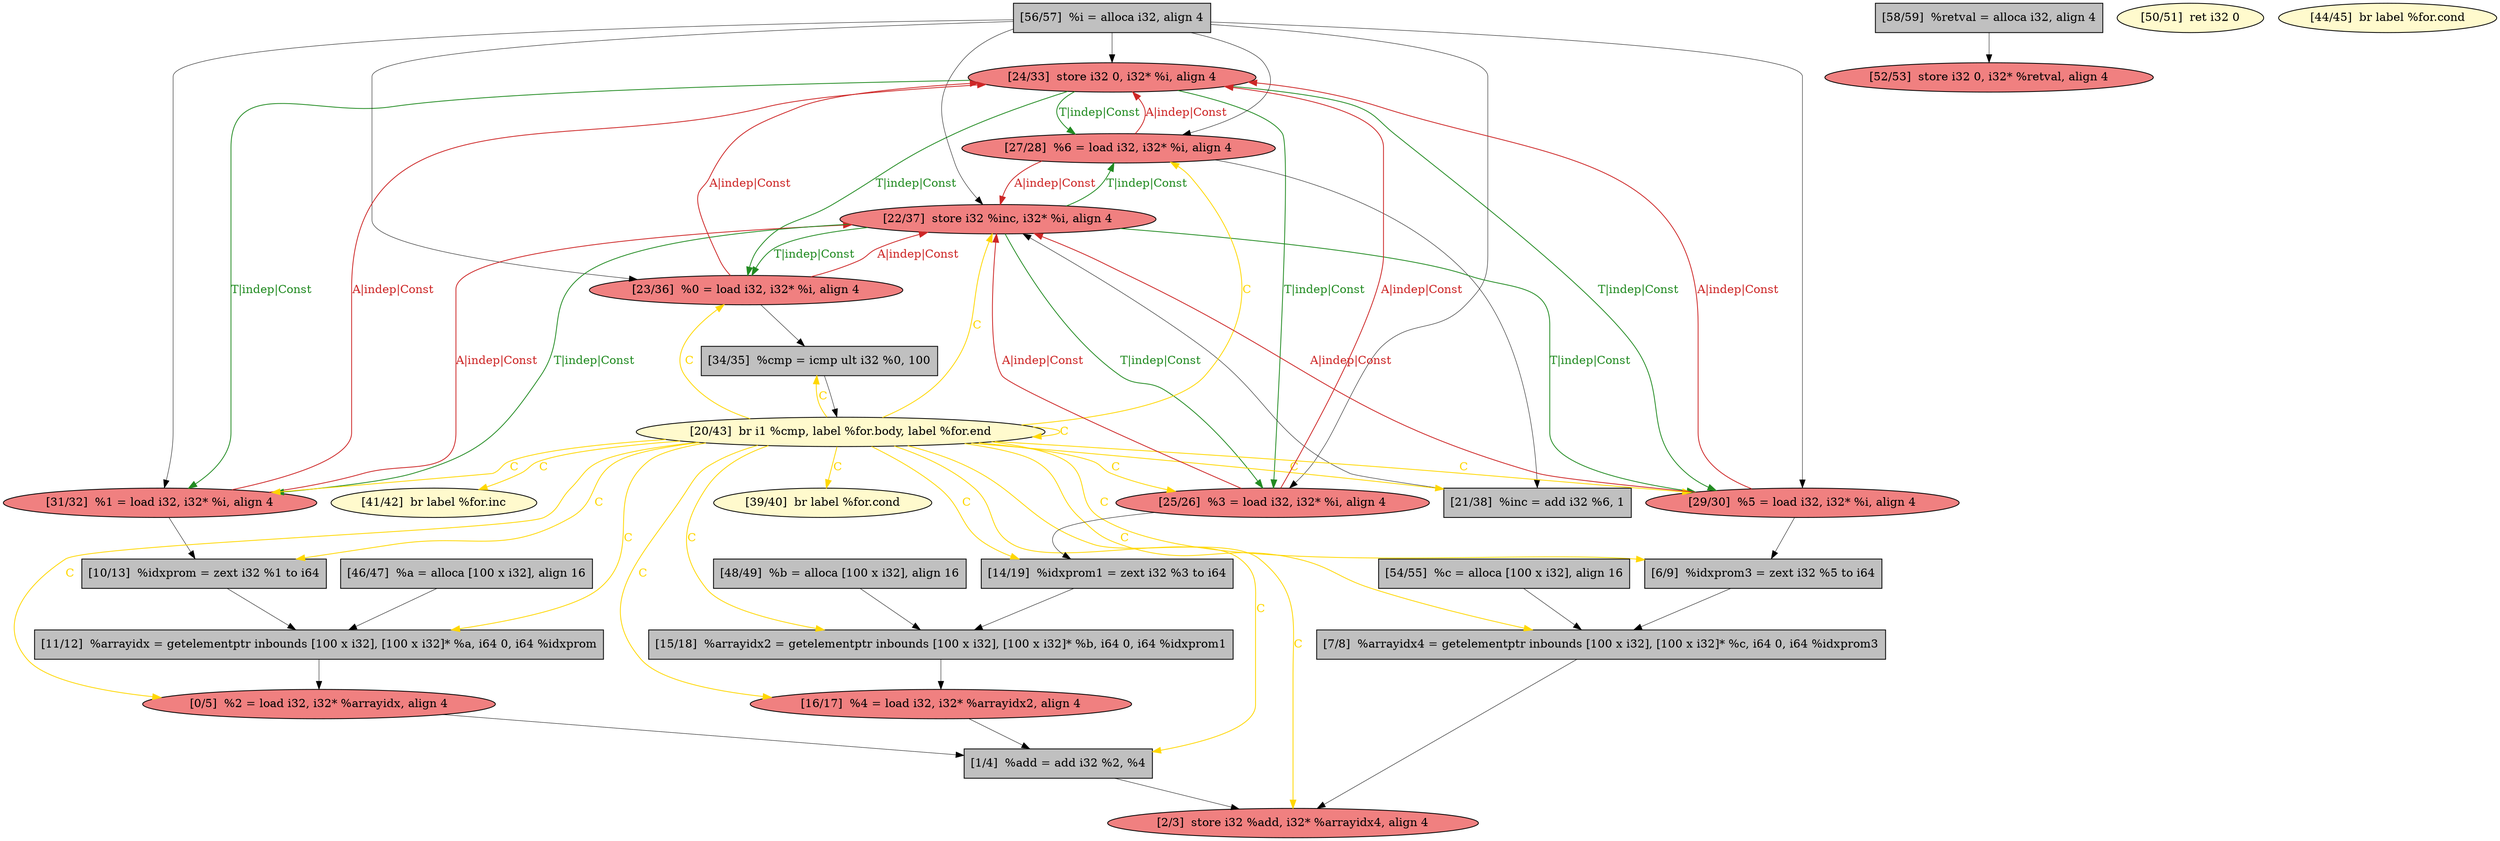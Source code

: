 
digraph G {


node58 [fillcolor=lightcoral,label="[24/33]  store i32 0, i32* %i, align 4",shape=ellipse,style=filled ]
node57 [fillcolor=grey,label="[58/59]  %retval = alloca i32, align 4",shape=rectangle,style=filled ]
node56 [fillcolor=grey,label="[56/57]  %i = alloca i32, align 4",shape=rectangle,style=filled ]
node59 [fillcolor=grey,label="[21/38]  %inc = add i32 %6, 1",shape=rectangle,style=filled ]
node53 [fillcolor=lightcoral,label="[52/53]  store i32 0, i32* %retval, align 4",shape=ellipse,style=filled ]
node52 [fillcolor=lemonchiffon,label="[50/51]  ret i32 0",shape=ellipse,style=filled ]
node51 [fillcolor=lightcoral,label="[27/28]  %6 = load i32, i32* %i, align 4",shape=ellipse,style=filled ]
node48 [fillcolor=grey,label="[48/49]  %b = alloca [100 x i32], align 16",shape=rectangle,style=filled ]
node47 [fillcolor=grey,label="[15/18]  %arrayidx2 = getelementptr inbounds [100 x i32], [100 x i32]* %b, i64 0, i64 %idxprom1",shape=rectangle,style=filled ]
node55 [fillcolor=grey,label="[11/12]  %arrayidx = getelementptr inbounds [100 x i32], [100 x i32]* %a, i64 0, i64 %idxprom",shape=rectangle,style=filled ]
node46 [fillcolor=lightcoral,label="[16/17]  %4 = load i32, i32* %arrayidx2, align 4",shape=ellipse,style=filled ]
node49 [fillcolor=lightcoral,label="[31/32]  %1 = load i32, i32* %i, align 4",shape=ellipse,style=filled ]
node35 [fillcolor=grey,label="[1/4]  %add = add i32 %2, %4",shape=rectangle,style=filled ]
node45 [fillcolor=lemonchiffon,label="[39/40]  br label %for.cond",shape=ellipse,style=filled ]
node50 [fillcolor=lightcoral,label="[22/37]  store i32 %inc, i32* %i, align 4",shape=ellipse,style=filled ]
node34 [fillcolor=lemonchiffon,label="[20/43]  br i1 %cmp, label %for.body, label %for.end",shape=ellipse,style=filled ]
node33 [fillcolor=grey,label="[14/19]  %idxprom1 = zext i32 %3 to i64",shape=rectangle,style=filled ]
node54 [fillcolor=grey,label="[54/55]  %c = alloca [100 x i32], align 16",shape=rectangle,style=filled ]
node40 [fillcolor=lemonchiffon,label="[44/45]  br label %for.cond",shape=ellipse,style=filled ]
node32 [fillcolor=grey,label="[10/13]  %idxprom = zext i32 %1 to i64",shape=rectangle,style=filled ]
node30 [fillcolor=lightcoral,label="[0/5]  %2 = load i32, i32* %arrayidx, align 4",shape=ellipse,style=filled ]
node38 [fillcolor=grey,label="[34/35]  %cmp = icmp ult i32 %0, 100",shape=rectangle,style=filled ]
node36 [fillcolor=lightcoral,label="[25/26]  %3 = load i32, i32* %i, align 4",shape=ellipse,style=filled ]
node31 [fillcolor=grey,label="[6/9]  %idxprom3 = zext i32 %5 to i64",shape=rectangle,style=filled ]
node39 [fillcolor=lightcoral,label="[23/36]  %0 = load i32, i32* %i, align 4",shape=ellipse,style=filled ]
node44 [fillcolor=lightcoral,label="[2/3]  store i32 %add, i32* %arrayidx4, align 4",shape=ellipse,style=filled ]
node37 [fillcolor=grey,label="[7/8]  %arrayidx4 = getelementptr inbounds [100 x i32], [100 x i32]* %c, i64 0, i64 %idxprom3",shape=rectangle,style=filled ]
node41 [fillcolor=lightcoral,label="[29/30]  %5 = load i32, i32* %i, align 4",shape=ellipse,style=filled ]
node43 [fillcolor=lemonchiffon,label="[41/42]  br label %for.inc",shape=ellipse,style=filled ]
node42 [fillcolor=grey,label="[46/47]  %a = alloca [100 x i32], align 16",shape=rectangle,style=filled ]

node58->node41 [style=solid,color=forestgreen,label="T|indep|Const",penwidth=1.0,fontcolor=forestgreen ]
node56->node36 [style=solid,color=black,label="",penwidth=0.5,fontcolor=black ]
node32->node55 [style=solid,color=black,label="",penwidth=0.5,fontcolor=black ]
node56->node39 [style=solid,color=black,label="",penwidth=0.5,fontcolor=black ]
node34->node46 [style=solid,color=gold,label="C",penwidth=1.0,fontcolor=gold ]
node38->node34 [style=solid,color=black,label="",penwidth=0.5,fontcolor=black ]
node30->node35 [style=solid,color=black,label="",penwidth=0.5,fontcolor=black ]
node39->node50 [style=solid,color=firebrick3,label="A|indep|Const",penwidth=1.0,fontcolor=firebrick3 ]
node50->node39 [style=solid,color=forestgreen,label="T|indep|Const",penwidth=1.0,fontcolor=forestgreen ]
node56->node49 [style=solid,color=black,label="",penwidth=0.5,fontcolor=black ]
node48->node47 [style=solid,color=black,label="",penwidth=0.5,fontcolor=black ]
node34->node34 [style=solid,color=gold,label="C",penwidth=1.0,fontcolor=gold ]
node34->node33 [style=solid,color=gold,label="C",penwidth=1.0,fontcolor=gold ]
node51->node58 [style=solid,color=firebrick3,label="A|indep|Const",penwidth=1.0,fontcolor=firebrick3 ]
node58->node51 [style=solid,color=forestgreen,label="T|indep|Const",penwidth=1.0,fontcolor=forestgreen ]
node34->node51 [style=solid,color=gold,label="C",penwidth=1.0,fontcolor=gold ]
node34->node36 [style=solid,color=gold,label="C",penwidth=1.0,fontcolor=gold ]
node56->node41 [style=solid,color=black,label="",penwidth=0.5,fontcolor=black ]
node33->node47 [style=solid,color=black,label="",penwidth=0.5,fontcolor=black ]
node50->node36 [style=solid,color=forestgreen,label="T|indep|Const",penwidth=1.0,fontcolor=forestgreen ]
node34->node38 [style=solid,color=gold,label="C",penwidth=1.0,fontcolor=gold ]
node39->node58 [style=solid,color=firebrick3,label="A|indep|Const",penwidth=1.0,fontcolor=firebrick3 ]
node58->node49 [style=solid,color=forestgreen,label="T|indep|Const",penwidth=1.0,fontcolor=forestgreen ]
node34->node44 [style=solid,color=gold,label="C",penwidth=1.0,fontcolor=gold ]
node49->node58 [style=solid,color=firebrick3,label="A|indep|Const",penwidth=1.0,fontcolor=firebrick3 ]
node34->node59 [style=solid,color=gold,label="C",penwidth=1.0,fontcolor=gold ]
node34->node50 [style=solid,color=gold,label="C",penwidth=1.0,fontcolor=gold ]
node49->node50 [style=solid,color=firebrick3,label="A|indep|Const",penwidth=1.0,fontcolor=firebrick3 ]
node34->node49 [style=solid,color=gold,label="C",penwidth=1.0,fontcolor=gold ]
node51->node50 [style=solid,color=firebrick3,label="A|indep|Const",penwidth=1.0,fontcolor=firebrick3 ]
node35->node44 [style=solid,color=black,label="",penwidth=0.5,fontcolor=black ]
node34->node32 [style=solid,color=gold,label="C",penwidth=1.0,fontcolor=gold ]
node50->node51 [style=solid,color=forestgreen,label="T|indep|Const",penwidth=1.0,fontcolor=forestgreen ]
node42->node55 [style=solid,color=black,label="",penwidth=0.5,fontcolor=black ]
node34->node45 [style=solid,color=gold,label="C",penwidth=1.0,fontcolor=gold ]
node55->node30 [style=solid,color=black,label="",penwidth=0.5,fontcolor=black ]
node49->node32 [style=solid,color=black,label="",penwidth=0.5,fontcolor=black ]
node51->node59 [style=solid,color=black,label="",penwidth=0.5,fontcolor=black ]
node34->node31 [style=solid,color=gold,label="C",penwidth=1.0,fontcolor=gold ]
node39->node38 [style=solid,color=black,label="",penwidth=0.5,fontcolor=black ]
node34->node30 [style=solid,color=gold,label="C",penwidth=1.0,fontcolor=gold ]
node41->node58 [style=solid,color=firebrick3,label="A|indep|Const",penwidth=1.0,fontcolor=firebrick3 ]
node34->node37 [style=solid,color=gold,label="C",penwidth=1.0,fontcolor=gold ]
node34->node47 [style=solid,color=gold,label="C",penwidth=1.0,fontcolor=gold ]
node36->node58 [style=solid,color=firebrick3,label="A|indep|Const",penwidth=1.0,fontcolor=firebrick3 ]
node34->node35 [style=solid,color=gold,label="C",penwidth=1.0,fontcolor=gold ]
node41->node50 [style=solid,color=firebrick3,label="A|indep|Const",penwidth=1.0,fontcolor=firebrick3 ]
node56->node51 [style=solid,color=black,label="",penwidth=0.5,fontcolor=black ]
node56->node50 [style=solid,color=black,label="",penwidth=0.5,fontcolor=black ]
node58->node36 [style=solid,color=forestgreen,label="T|indep|Const",penwidth=1.0,fontcolor=forestgreen ]
node57->node53 [style=solid,color=black,label="",penwidth=0.5,fontcolor=black ]
node41->node31 [style=solid,color=black,label="",penwidth=0.5,fontcolor=black ]
node59->node50 [style=solid,color=black,label="",penwidth=0.5,fontcolor=black ]
node50->node49 [style=solid,color=forestgreen,label="T|indep|Const",penwidth=1.0,fontcolor=forestgreen ]
node56->node58 [style=solid,color=black,label="",penwidth=0.5,fontcolor=black ]
node34->node39 [style=solid,color=gold,label="C",penwidth=1.0,fontcolor=gold ]
node34->node41 [style=solid,color=gold,label="C",penwidth=1.0,fontcolor=gold ]
node37->node44 [style=solid,color=black,label="",penwidth=0.5,fontcolor=black ]
node47->node46 [style=solid,color=black,label="",penwidth=0.5,fontcolor=black ]
node58->node39 [style=solid,color=forestgreen,label="T|indep|Const",penwidth=1.0,fontcolor=forestgreen ]
node50->node41 [style=solid,color=forestgreen,label="T|indep|Const",penwidth=1.0,fontcolor=forestgreen ]
node36->node33 [style=solid,color=black,label="",penwidth=0.5,fontcolor=black ]
node54->node37 [style=solid,color=black,label="",penwidth=0.5,fontcolor=black ]
node36->node50 [style=solid,color=firebrick3,label="A|indep|Const",penwidth=1.0,fontcolor=firebrick3 ]
node34->node43 [style=solid,color=gold,label="C",penwidth=1.0,fontcolor=gold ]
node46->node35 [style=solid,color=black,label="",penwidth=0.5,fontcolor=black ]
node34->node55 [style=solid,color=gold,label="C",penwidth=1.0,fontcolor=gold ]
node31->node37 [style=solid,color=black,label="",penwidth=0.5,fontcolor=black ]


}

